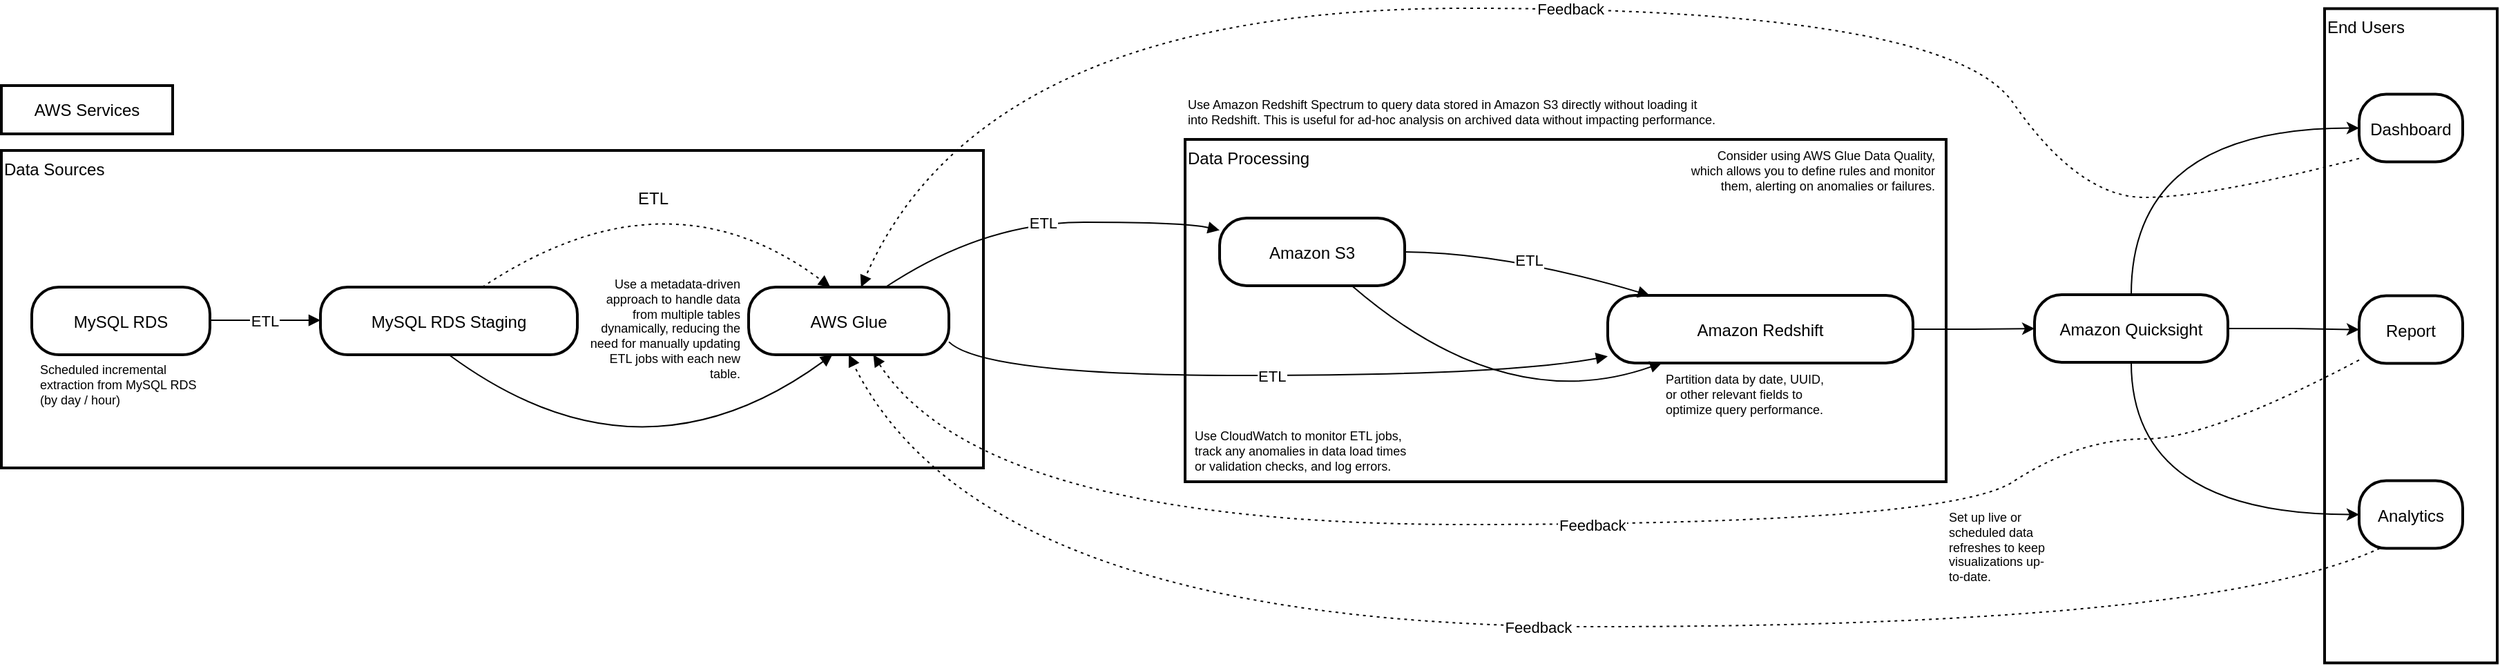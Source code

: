 <mxfile version="24.7.17">
  <diagram name="Page-1" id="-cwYqFLHYO8EB1LunAoG">
    <mxGraphModel dx="1243" dy="654" grid="1" gridSize="10" guides="1" tooltips="1" connect="1" arrows="1" fold="1" page="1" pageScale="1" pageWidth="850" pageHeight="1100" math="0" shadow="0">
      <root>
        <mxCell id="0" />
        <mxCell id="1" parent="0" />
        <mxCell id="2" value="AWS Services" style="whiteSpace=wrap;strokeWidth=2;" parent="1" vertex="1">
          <mxGeometry x="8" y="194" width="124" height="35" as="geometry" />
        </mxCell>
        <mxCell id="3" value="End Users" style="whiteSpace=wrap;strokeWidth=2;verticalAlign=top;align=left;" parent="1" vertex="1">
          <mxGeometry x="1690" y="138.25" width="125" height="474" as="geometry" />
        </mxCell>
        <mxCell id="4" value="Data Processing" style="whiteSpace=wrap;strokeWidth=2;verticalAlign=top;align=left;" parent="1" vertex="1">
          <mxGeometry x="865" y="233" width="551" height="248" as="geometry" />
        </mxCell>
        <mxCell id="5" value="Data Sources" style="whiteSpace=wrap;strokeWidth=2;verticalAlign=top;align=left;" parent="1" vertex="1">
          <mxGeometry x="8" y="241" width="711" height="230" as="geometry" />
        </mxCell>
        <mxCell id="6" value="MySQL RDS" style="rounded=1;arcSize=40;strokeWidth=2" parent="1" vertex="1">
          <mxGeometry x="30" y="340" width="129" height="49" as="geometry" />
        </mxCell>
        <mxCell id="7" value="MySQL RDS Staging" style="rounded=1;arcSize=40;strokeWidth=2" parent="1" vertex="1">
          <mxGeometry x="239" y="340" width="186" height="49" as="geometry" />
        </mxCell>
        <mxCell id="12" value="AWS Glue" style="rounded=1;arcSize=40;strokeWidth=2" parent="1" vertex="1">
          <mxGeometry x="549" y="340" width="145" height="49" as="geometry" />
        </mxCell>
        <mxCell id="13" value="Amazon S3" style="rounded=1;arcSize=40;strokeWidth=2" parent="1" vertex="1">
          <mxGeometry x="890" y="290" width="134" height="49" as="geometry" />
        </mxCell>
        <mxCell id="W8UtGaJbP76FA7MFr5DC-50" value="" style="edgeStyle=orthogonalEdgeStyle;rounded=0;orthogonalLoop=1;jettySize=auto;html=1;" edge="1" parent="1" source="14" target="W8UtGaJbP76FA7MFr5DC-49">
          <mxGeometry relative="1" as="geometry" />
        </mxCell>
        <mxCell id="14" value="Amazon Redshift" style="rounded=1;arcSize=40;strokeWidth=2" parent="1" vertex="1">
          <mxGeometry x="1171" y="346" width="221" height="49" as="geometry" />
        </mxCell>
        <mxCell id="15" value="Dashboard" style="rounded=1;arcSize=40;strokeWidth=2" parent="1" vertex="1">
          <mxGeometry x="1715" y="200.25" width="75" height="49" as="geometry" />
        </mxCell>
        <mxCell id="16" value="Report" style="rounded=1;arcSize=40;strokeWidth=2" parent="1" vertex="1">
          <mxGeometry x="1715" y="346.25" width="75" height="49" as="geometry" />
        </mxCell>
        <mxCell id="17" value="Analytics" style="rounded=1;arcSize=40;strokeWidth=2" parent="1" vertex="1">
          <mxGeometry x="1715" y="480.25" width="75" height="49" as="geometry" />
        </mxCell>
        <mxCell id="18" value="ETL" style="curved=1;startArrow=none;endArrow=block;exitX=1;exitY=0.49;entryX=0;entryY=0.49;" parent="1" source="6" target="7" edge="1">
          <mxGeometry relative="1" as="geometry">
            <Array as="points" />
          </mxGeometry>
        </mxCell>
        <mxCell id="21" value="" style="curved=1;dashed=1;dashPattern=2 3;startArrow=none;endArrow=block;exitX=0.63;exitY=0;entryX=0.41;entryY=0.01;" parent="1" source="7" target="12" edge="1">
          <mxGeometry relative="1" as="geometry">
            <Array as="points">
              <mxPoint x="490" y="251" />
            </Array>
          </mxGeometry>
        </mxCell>
        <mxCell id="24" value="ETL" style="curved=1;startArrow=none;endArrow=block;exitX=0.68;exitY=0.01;entryX=0;entryY=0.18;" parent="1" source="12" target="13" edge="1">
          <mxGeometry relative="1" as="geometry">
            <Array as="points">
              <mxPoint x="719" y="293" />
              <mxPoint x="865" y="293" />
            </Array>
          </mxGeometry>
        </mxCell>
        <mxCell id="25" value="ETL" style="curved=1;startArrow=none;endArrow=block;exitX=1;exitY=0.5;entryX=0.13;entryY=-0.01;" parent="1" source="13" target="14" edge="1">
          <mxGeometry relative="1" as="geometry">
            <Array as="points">
              <mxPoint x="1097" y="315" />
            </Array>
          </mxGeometry>
        </mxCell>
        <mxCell id="26" value="ETL" style="curved=1;startArrow=none;endArrow=block;exitX=1;exitY=0.81;entryX=0;entryY=0.9;" parent="1" source="12" target="14" edge="1">
          <mxGeometry relative="1" as="geometry">
            <Array as="points">
              <mxPoint x="719" y="404" />
              <mxPoint x="1097" y="404" />
            </Array>
          </mxGeometry>
        </mxCell>
        <mxCell id="30" value="Feedback" style="curved=1;dashed=1;dashPattern=2 3;startArrow=none;endArrow=block;exitX=0;exitY=0.95;entryX=0.56;entryY=0.01;" parent="1" source="15" target="12" edge="1">
          <mxGeometry relative="1" as="geometry">
            <Array as="points">
              <mxPoint x="1607" y="275" />
              <mxPoint x="1512" y="275" />
              <mxPoint x="1417" y="138" />
              <mxPoint x="719" y="138" />
            </Array>
          </mxGeometry>
        </mxCell>
        <mxCell id="31" value="Feedback" style="curved=1;dashed=1;dashPattern=2 3;startArrow=none;endArrow=block;exitX=0;exitY=0.95;entryX=0.62;entryY=0.99;" parent="1" source="16" target="12" edge="1">
          <mxGeometry relative="1" as="geometry">
            <Array as="points">
              <mxPoint x="1607" y="450" />
              <mxPoint x="1512" y="450" />
              <mxPoint x="1417" y="512" />
              <mxPoint x="719" y="512" />
            </Array>
          </mxGeometry>
        </mxCell>
        <mxCell id="32" value="Feedback" style="curved=1;dashed=1;dashPattern=2 3;startArrow=none;endArrow=block;exitX=0.2;exitY=1;entryX=0.5;entryY=1;entryDx=0;entryDy=0;" parent="1" source="17" target="12" edge="1">
          <mxGeometry relative="1" as="geometry">
            <Array as="points">
              <mxPoint x="1607" y="586" />
              <mxPoint x="719" y="586" />
            </Array>
          </mxGeometry>
        </mxCell>
        <mxCell id="35" value="" style="curved=1;startArrow=none;endArrow=block;exitX=0.5;exitY=1;entryX=0.42;entryY=0.99;exitDx=0;exitDy=0;" parent="1" source="7" target="12" edge="1">
          <mxGeometry x="-0.002" relative="1" as="geometry">
            <Array as="points">
              <mxPoint x="470" y="491" />
            </Array>
            <mxPoint x="353.98" y="477" as="sourcePoint" />
            <mxPoint as="offset" />
          </mxGeometry>
        </mxCell>
        <mxCell id="37" value="" style="curved=1;startArrow=none;endArrow=block;exitX=0.71;exitY=0.99;entryX=0.19;entryY=0.98;" parent="1" source="13" target="14" edge="1">
          <mxGeometry relative="1" as="geometry">
            <Array as="points">
              <mxPoint x="1097" y="435" />
            </Array>
          </mxGeometry>
        </mxCell>
        <mxCell id="W8UtGaJbP76FA7MFr5DC-40" value="ETL" style="text;html=1;align=center;verticalAlign=middle;whiteSpace=wrap;rounded=0;" vertex="1" parent="1">
          <mxGeometry x="450" y="261" width="60" height="30" as="geometry" />
        </mxCell>
        <mxCell id="W8UtGaJbP76FA7MFr5DC-42" value="Scheduled incremental extraction from MySQL RDS (by day / hour)" style="text;html=1;align=left;verticalAlign=middle;whiteSpace=wrap;rounded=0;fontSize=9;" vertex="1" parent="1">
          <mxGeometry x="34" y="394.5" width="126" height="32.5" as="geometry" />
        </mxCell>
        <mxCell id="W8UtGaJbP76FA7MFr5DC-43" value="Partition data by date, UUID, or other relevant fields to optimize query performance." style="text;whiteSpace=wrap;html=1;fontSize=9;" vertex="1" parent="1">
          <mxGeometry x="1211" y="395" width="119" height="50" as="geometry" />
        </mxCell>
        <mxCell id="W8UtGaJbP76FA7MFr5DC-44" value="&lt;span style=&quot;background-color: initial; font-size: 9px;&quot;&gt;Set up live or scheduled data refreshes to keep visualizations up-to-date.&lt;/span&gt;" style="text;whiteSpace=wrap;html=1;fontSize=9;" vertex="1" parent="1">
          <mxGeometry x="1416" y="495" width="74" height="90" as="geometry" />
        </mxCell>
        <mxCell id="W8UtGaJbP76FA7MFr5DC-45" value="Use CloudWatch to monitor ETL jobs, track any anomalies in data load times or validation checks, and log errors." style="text;whiteSpace=wrap;html=1;fontSize=9;" vertex="1" parent="1">
          <mxGeometry x="870" y="436" width="160" height="50" as="geometry" />
        </mxCell>
        <mxCell id="W8UtGaJbP76FA7MFr5DC-46" value="Consider using AWS Glue Data Quality, which allows you to define rules and monitor them, alerting on anomalies or failures." style="text;whiteSpace=wrap;html=1;fontSize=9;align=right;" vertex="1" parent="1">
          <mxGeometry x="1230" y="233" width="180" height="50" as="geometry" />
        </mxCell>
        <mxCell id="W8UtGaJbP76FA7MFr5DC-47" value="Use a metadata-driven approach to handle data from multiple tables dynamically, reducing the need for manually updating ETL jobs with each new table." style="text;whiteSpace=wrap;html=1;fontSize=9;align=right;" vertex="1" parent="1">
          <mxGeometry x="426" y="325.5" width="119" height="91.5" as="geometry" />
        </mxCell>
        <mxCell id="W8UtGaJbP76FA7MFr5DC-48" value="Use Amazon Redshift Spectrum to query data stored in Amazon S3 directly without loading it into Redshift. This is useful for ad-hoc analysis on archived data without impacting performance." style="text;whiteSpace=wrap;html=1;fontSize=9;" vertex="1" parent="1">
          <mxGeometry x="865" y="195.5" width="385" height="70" as="geometry" />
        </mxCell>
        <mxCell id="W8UtGaJbP76FA7MFr5DC-52" value="" style="edgeStyle=orthogonalEdgeStyle;rounded=0;orthogonalLoop=1;jettySize=auto;html=1;" edge="1" parent="1" source="W8UtGaJbP76FA7MFr5DC-49" target="16">
          <mxGeometry relative="1" as="geometry" />
        </mxCell>
        <mxCell id="W8UtGaJbP76FA7MFr5DC-53" style="edgeStyle=orthogonalEdgeStyle;rounded=0;orthogonalLoop=1;jettySize=auto;html=1;exitX=0.5;exitY=0;exitDx=0;exitDy=0;entryX=0;entryY=0.5;entryDx=0;entryDy=0;curved=1;" edge="1" parent="1" source="W8UtGaJbP76FA7MFr5DC-49" target="15">
          <mxGeometry relative="1" as="geometry" />
        </mxCell>
        <mxCell id="W8UtGaJbP76FA7MFr5DC-54" style="edgeStyle=orthogonalEdgeStyle;rounded=0;orthogonalLoop=1;jettySize=auto;html=1;exitX=0.5;exitY=1;exitDx=0;exitDy=0;entryX=0;entryY=0.5;entryDx=0;entryDy=0;curved=1;" edge="1" parent="1" source="W8UtGaJbP76FA7MFr5DC-49" target="17">
          <mxGeometry relative="1" as="geometry" />
        </mxCell>
        <mxCell id="W8UtGaJbP76FA7MFr5DC-49" value="Amazon Quicksight" style="rounded=1;arcSize=40;strokeWidth=2" vertex="1" parent="1">
          <mxGeometry x="1480" y="345.5" width="140" height="49" as="geometry" />
        </mxCell>
      </root>
    </mxGraphModel>
  </diagram>
</mxfile>
